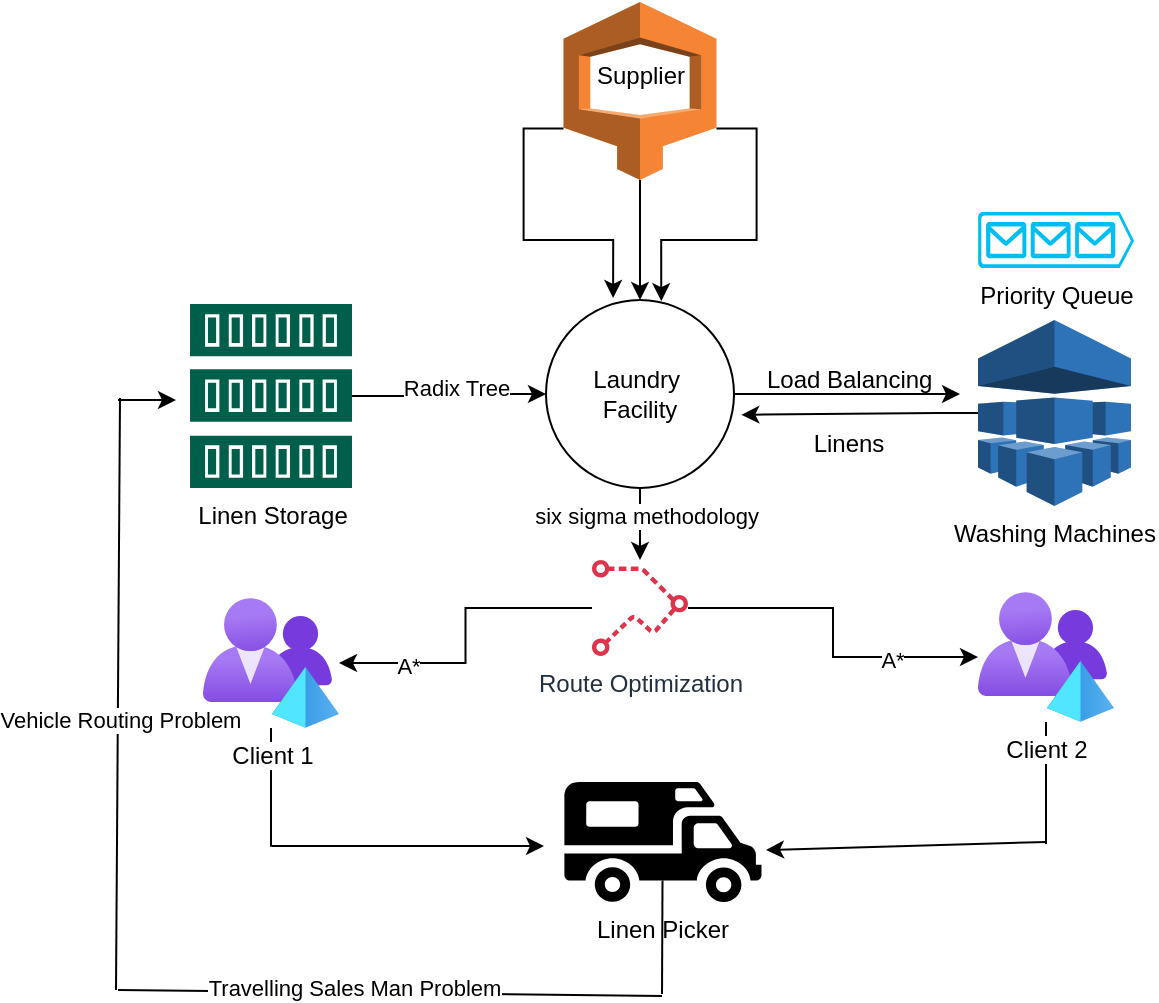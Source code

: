 <mxfile version="24.6.4" type="device">
  <diagram name="Page-1" id="MmdJ3dD3oB9kIIeKlO9-">
    <mxGraphModel dx="1050" dy="557" grid="0" gridSize="10" guides="1" tooltips="1" connect="1" arrows="1" fold="1" page="1" pageScale="1" pageWidth="850" pageHeight="1100" math="0" shadow="0">
      <root>
        <mxCell id="0" />
        <mxCell id="1" parent="0" />
        <mxCell id="fUyotM8x1IHNPp3FqMHM-14" value="" style="edgeStyle=orthogonalEdgeStyle;rounded=0;orthogonalLoop=1;jettySize=auto;html=1;" edge="1" parent="1" source="fUyotM8x1IHNPp3FqMHM-1" target="fUyotM8x1IHNPp3FqMHM-8">
          <mxGeometry relative="1" as="geometry" />
        </mxCell>
        <mxCell id="fUyotM8x1IHNPp3FqMHM-25" value="six sigma methodology" style="edgeLabel;html=1;align=center;verticalAlign=middle;resizable=0;points=[];" vertex="1" connectable="0" parent="fUyotM8x1IHNPp3FqMHM-14">
          <mxGeometry x="-0.364" y="3" relative="1" as="geometry">
            <mxPoint as="offset" />
          </mxGeometry>
        </mxCell>
        <mxCell id="fUyotM8x1IHNPp3FqMHM-16" value="" style="edgeStyle=orthogonalEdgeStyle;rounded=0;orthogonalLoop=1;jettySize=auto;html=1;" edge="1" parent="1" source="fUyotM8x1IHNPp3FqMHM-1">
          <mxGeometry relative="1" as="geometry">
            <mxPoint x="593" y="237" as="targetPoint" />
          </mxGeometry>
        </mxCell>
        <mxCell id="fUyotM8x1IHNPp3FqMHM-1" value="Laundry&amp;nbsp;&lt;div&gt;Facility&lt;/div&gt;" style="ellipse;whiteSpace=wrap;html=1;aspect=fixed;" vertex="1" parent="1">
          <mxGeometry x="386" y="190" width="94" height="94" as="geometry" />
        </mxCell>
        <mxCell id="fUyotM8x1IHNPp3FqMHM-6" value="Washing Machines" style="outlineConnect=0;dashed=0;verticalLabelPosition=bottom;verticalAlign=top;align=center;html=1;shape=mxgraph.aws3.machine_learning;fillColor=#2E73B8;gradientColor=none;" vertex="1" parent="1">
          <mxGeometry x="602" y="200" width="76.5" height="93" as="geometry" />
        </mxCell>
        <mxCell id="fUyotM8x1IHNPp3FqMHM-33" value="" style="edgeStyle=orthogonalEdgeStyle;rounded=0;orthogonalLoop=1;jettySize=auto;html=1;" edge="1" parent="1" source="fUyotM8x1IHNPp3FqMHM-8" target="fUyotM8x1IHNPp3FqMHM-32">
          <mxGeometry relative="1" as="geometry" />
        </mxCell>
        <mxCell id="fUyotM8x1IHNPp3FqMHM-43" value="A*" style="edgeLabel;html=1;align=center;verticalAlign=middle;resizable=0;points=[];" vertex="1" connectable="0" parent="fUyotM8x1IHNPp3FqMHM-33">
          <mxGeometry x="0.554" y="1" relative="1" as="geometry">
            <mxPoint as="offset" />
          </mxGeometry>
        </mxCell>
        <mxCell id="fUyotM8x1IHNPp3FqMHM-35" value="" style="edgeStyle=orthogonalEdgeStyle;rounded=0;orthogonalLoop=1;jettySize=auto;html=1;" edge="1" parent="1" source="fUyotM8x1IHNPp3FqMHM-8" target="fUyotM8x1IHNPp3FqMHM-34">
          <mxGeometry relative="1" as="geometry" />
        </mxCell>
        <mxCell id="fUyotM8x1IHNPp3FqMHM-42" value="A*" style="edgeLabel;html=1;align=center;verticalAlign=middle;resizable=0;points=[];" vertex="1" connectable="0" parent="fUyotM8x1IHNPp3FqMHM-35">
          <mxGeometry x="0.488" y="-1" relative="1" as="geometry">
            <mxPoint as="offset" />
          </mxGeometry>
        </mxCell>
        <mxCell id="fUyotM8x1IHNPp3FqMHM-8" value="Route Optimization" style="sketch=0;outlineConnect=0;fontColor=#232F3E;gradientColor=none;fillColor=#DD344C;strokeColor=none;dashed=0;verticalLabelPosition=bottom;verticalAlign=top;align=center;html=1;fontSize=12;fontStyle=0;aspect=fixed;shape=mxgraph.aws4.location_service_routes;" vertex="1" parent="1">
          <mxGeometry x="409" y="320" width="48" height="48" as="geometry" />
        </mxCell>
        <mxCell id="fUyotM8x1IHNPp3FqMHM-17" value="&amp;nbsp; &amp;nbsp; &amp;nbsp; &amp;nbsp; &amp;nbsp; &amp;nbsp; &amp;nbsp; Load Balancing" style="text;html=1;align=center;verticalAlign=middle;resizable=0;points=[];autosize=1;strokeColor=none;fillColor=none;" vertex="1" parent="1">
          <mxGeometry x="440" y="217" width="147" height="26" as="geometry" />
        </mxCell>
        <mxCell id="fUyotM8x1IHNPp3FqMHM-23" style="edgeStyle=orthogonalEdgeStyle;rounded=0;orthogonalLoop=1;jettySize=auto;html=1;exitX=0;exitY=0.5;exitDx=0;exitDy=0;exitPerimeter=0;entryX=0.297;entryY=1.169;entryDx=0;entryDy=0;entryPerimeter=0;" edge="1" parent="1" source="fUyotM8x1IHNPp3FqMHM-6" target="fUyotM8x1IHNPp3FqMHM-17">
          <mxGeometry relative="1" as="geometry" />
        </mxCell>
        <mxCell id="fUyotM8x1IHNPp3FqMHM-24" value="&lt;div&gt;&lt;br&gt;&lt;/div&gt;Linens" style="text;html=1;align=center;verticalAlign=middle;resizable=0;points=[];autosize=1;strokeColor=none;fillColor=none;" vertex="1" parent="1">
          <mxGeometry x="510" y="233" width="53" height="41" as="geometry" />
        </mxCell>
        <mxCell id="fUyotM8x1IHNPp3FqMHM-29" style="edgeStyle=orthogonalEdgeStyle;rounded=0;orthogonalLoop=1;jettySize=auto;html=1;exitX=0.5;exitY=1;exitDx=0;exitDy=0;exitPerimeter=0;entryX=0.5;entryY=0;entryDx=0;entryDy=0;" edge="1" parent="1" source="fUyotM8x1IHNPp3FqMHM-26" target="fUyotM8x1IHNPp3FqMHM-1">
          <mxGeometry relative="1" as="geometry" />
        </mxCell>
        <mxCell id="fUyotM8x1IHNPp3FqMHM-26" value="" style="outlineConnect=0;dashed=0;verticalLabelPosition=bottom;verticalAlign=top;align=center;html=1;shape=mxgraph.aws3.cloudsearch;fillColor=#F58534;gradientColor=none;" vertex="1" parent="1">
          <mxGeometry x="394.75" y="41" width="76.5" height="89" as="geometry" />
        </mxCell>
        <mxCell id="fUyotM8x1IHNPp3FqMHM-27" style="edgeStyle=orthogonalEdgeStyle;rounded=0;orthogonalLoop=1;jettySize=auto;html=1;exitX=0;exitY=0.71;exitDx=0;exitDy=0;exitPerimeter=0;entryX=0.357;entryY=-0.011;entryDx=0;entryDy=0;entryPerimeter=0;" edge="1" parent="1" source="fUyotM8x1IHNPp3FqMHM-26" target="fUyotM8x1IHNPp3FqMHM-1">
          <mxGeometry relative="1" as="geometry" />
        </mxCell>
        <mxCell id="fUyotM8x1IHNPp3FqMHM-28" style="edgeStyle=orthogonalEdgeStyle;rounded=0;orthogonalLoop=1;jettySize=auto;html=1;exitX=1;exitY=0.71;exitDx=0;exitDy=0;exitPerimeter=0;entryX=0.613;entryY=0.006;entryDx=0;entryDy=0;entryPerimeter=0;" edge="1" parent="1" source="fUyotM8x1IHNPp3FqMHM-26" target="fUyotM8x1IHNPp3FqMHM-1">
          <mxGeometry relative="1" as="geometry" />
        </mxCell>
        <mxCell id="fUyotM8x1IHNPp3FqMHM-30" value="&amp;nbsp; &amp;nbsp;Supplier" style="text;html=1;align=center;verticalAlign=middle;resizable=0;points=[];autosize=1;strokeColor=none;fillColor=none;" vertex="1" parent="1">
          <mxGeometry x="392" y="65" width="72" height="26" as="geometry" />
        </mxCell>
        <mxCell id="fUyotM8x1IHNPp3FqMHM-31" value="Priority Queue" style="verticalLabelPosition=bottom;html=1;verticalAlign=top;align=center;strokeColor=none;fillColor=#00BEF2;shape=mxgraph.azure.queue_generic;pointerEvents=1;" vertex="1" parent="1">
          <mxGeometry x="602" y="146" width="78" height="28" as="geometry" />
        </mxCell>
        <mxCell id="fUyotM8x1IHNPp3FqMHM-50" style="edgeStyle=orthogonalEdgeStyle;rounded=0;orthogonalLoop=1;jettySize=auto;html=1;endArrow=none;endFill=0;" edge="1" parent="1" source="fUyotM8x1IHNPp3FqMHM-32">
          <mxGeometry relative="1" as="geometry">
            <mxPoint x="248.5" y="463.4" as="targetPoint" />
          </mxGeometry>
        </mxCell>
        <mxCell id="fUyotM8x1IHNPp3FqMHM-32" value="Client 1" style="image;aspect=fixed;html=1;points=[];align=center;fontSize=12;image=img/lib/azure2/azure_stack/Multi_Tenancy.svg;" vertex="1" parent="1">
          <mxGeometry x="214.5" y="339" width="68" height="65" as="geometry" />
        </mxCell>
        <mxCell id="fUyotM8x1IHNPp3FqMHM-47" style="rounded=0;orthogonalLoop=1;jettySize=auto;html=1;strokeColor=default;endArrow=none;endFill=0;" edge="1" parent="1" source="fUyotM8x1IHNPp3FqMHM-34">
          <mxGeometry relative="1" as="geometry">
            <mxPoint x="636" y="462" as="targetPoint" />
          </mxGeometry>
        </mxCell>
        <mxCell id="fUyotM8x1IHNPp3FqMHM-34" value="Client 2" style="image;aspect=fixed;html=1;points=[];align=center;fontSize=12;image=img/lib/azure2/azure_stack/Multi_Tenancy.svg;" vertex="1" parent="1">
          <mxGeometry x="602" y="336" width="68" height="65" as="geometry" />
        </mxCell>
        <mxCell id="fUyotM8x1IHNPp3FqMHM-39" value="" style="edgeStyle=orthogonalEdgeStyle;rounded=0;orthogonalLoop=1;jettySize=auto;html=1;" edge="1" parent="1" source="fUyotM8x1IHNPp3FqMHM-36" target="fUyotM8x1IHNPp3FqMHM-1">
          <mxGeometry relative="1" as="geometry" />
        </mxCell>
        <mxCell id="fUyotM8x1IHNPp3FqMHM-40" value="Radix Tree" style="edgeLabel;html=1;align=center;verticalAlign=middle;resizable=0;points=[];" vertex="1" connectable="0" parent="fUyotM8x1IHNPp3FqMHM-39">
          <mxGeometry x="0.07" y="3" relative="1" as="geometry">
            <mxPoint as="offset" />
          </mxGeometry>
        </mxCell>
        <mxCell id="fUyotM8x1IHNPp3FqMHM-36" value="Linen Storage" style="sketch=0;pointerEvents=1;shadow=0;dashed=0;html=1;strokeColor=none;fillColor=#005F4B;labelPosition=center;verticalLabelPosition=bottom;verticalAlign=top;align=center;outlineConnect=0;shape=mxgraph.veeam2.storage_stack;" vertex="1" parent="1">
          <mxGeometry x="208" y="192" width="81" height="92" as="geometry" />
        </mxCell>
        <mxCell id="fUyotM8x1IHNPp3FqMHM-44" value="Linen Picker" style="shape=mxgraph.signs.sports.rv;html=1;pointerEvents=1;fillColor=#000000;strokeColor=none;verticalLabelPosition=bottom;verticalAlign=top;align=center;" vertex="1" parent="1">
          <mxGeometry x="394.75" y="431" width="99" height="60" as="geometry" />
        </mxCell>
        <mxCell id="fUyotM8x1IHNPp3FqMHM-55" value="" style="endArrow=none;html=1;rounded=0;endFill=0;" edge="1" parent="1">
          <mxGeometry width="50" height="50" relative="1" as="geometry">
            <mxPoint x="172" y="535" as="sourcePoint" />
            <mxPoint x="444" y="538" as="targetPoint" />
          </mxGeometry>
        </mxCell>
        <mxCell id="fUyotM8x1IHNPp3FqMHM-63" value="Travelling Sales Man Problem" style="edgeLabel;html=1;align=center;verticalAlign=middle;resizable=0;points=[];" vertex="1" connectable="0" parent="fUyotM8x1IHNPp3FqMHM-55">
          <mxGeometry x="-0.134" y="2" relative="1" as="geometry">
            <mxPoint y="-1" as="offset" />
          </mxGeometry>
        </mxCell>
        <mxCell id="fUyotM8x1IHNPp3FqMHM-59" value="" style="endArrow=none;html=1;rounded=0;endFill=0;" edge="1" parent="1">
          <mxGeometry width="50" height="50" relative="1" as="geometry">
            <mxPoint x="171" y="535" as="sourcePoint" />
            <mxPoint x="173" y="239" as="targetPoint" />
          </mxGeometry>
        </mxCell>
        <mxCell id="fUyotM8x1IHNPp3FqMHM-64" value="Vehicle Routing Problem" style="edgeLabel;html=1;align=center;verticalAlign=middle;resizable=0;points=[];" vertex="1" connectable="0" parent="fUyotM8x1IHNPp3FqMHM-59">
          <mxGeometry x="-0.086" y="-1" relative="1" as="geometry">
            <mxPoint as="offset" />
          </mxGeometry>
        </mxCell>
        <mxCell id="fUyotM8x1IHNPp3FqMHM-60" value="" style="endArrow=classic;html=1;rounded=0;" edge="1" parent="1">
          <mxGeometry width="50" height="50" relative="1" as="geometry">
            <mxPoint x="172" y="240" as="sourcePoint" />
            <mxPoint x="201" y="240" as="targetPoint" />
          </mxGeometry>
        </mxCell>
        <mxCell id="fUyotM8x1IHNPp3FqMHM-61" value="" style="endArrow=classic;html=1;rounded=0;" edge="1" parent="1">
          <mxGeometry width="50" height="50" relative="1" as="geometry">
            <mxPoint x="249" y="463" as="sourcePoint" />
            <mxPoint x="385" y="463" as="targetPoint" />
          </mxGeometry>
        </mxCell>
        <mxCell id="fUyotM8x1IHNPp3FqMHM-62" value="" style="endArrow=classic;html=1;rounded=0;" edge="1" parent="1">
          <mxGeometry width="50" height="50" relative="1" as="geometry">
            <mxPoint x="636" y="461" as="sourcePoint" />
            <mxPoint x="496" y="465" as="targetPoint" />
          </mxGeometry>
        </mxCell>
        <mxCell id="fUyotM8x1IHNPp3FqMHM-65" value="" style="endArrow=none;html=1;rounded=0;exitX=0.5;exitY=0.82;exitDx=0;exitDy=0;exitPerimeter=0;endFill=0;" edge="1" parent="1" source="fUyotM8x1IHNPp3FqMHM-44">
          <mxGeometry width="50" height="50" relative="1" as="geometry">
            <mxPoint x="450" y="482" as="sourcePoint" />
            <mxPoint x="444" y="537" as="targetPoint" />
          </mxGeometry>
        </mxCell>
      </root>
    </mxGraphModel>
  </diagram>
</mxfile>
